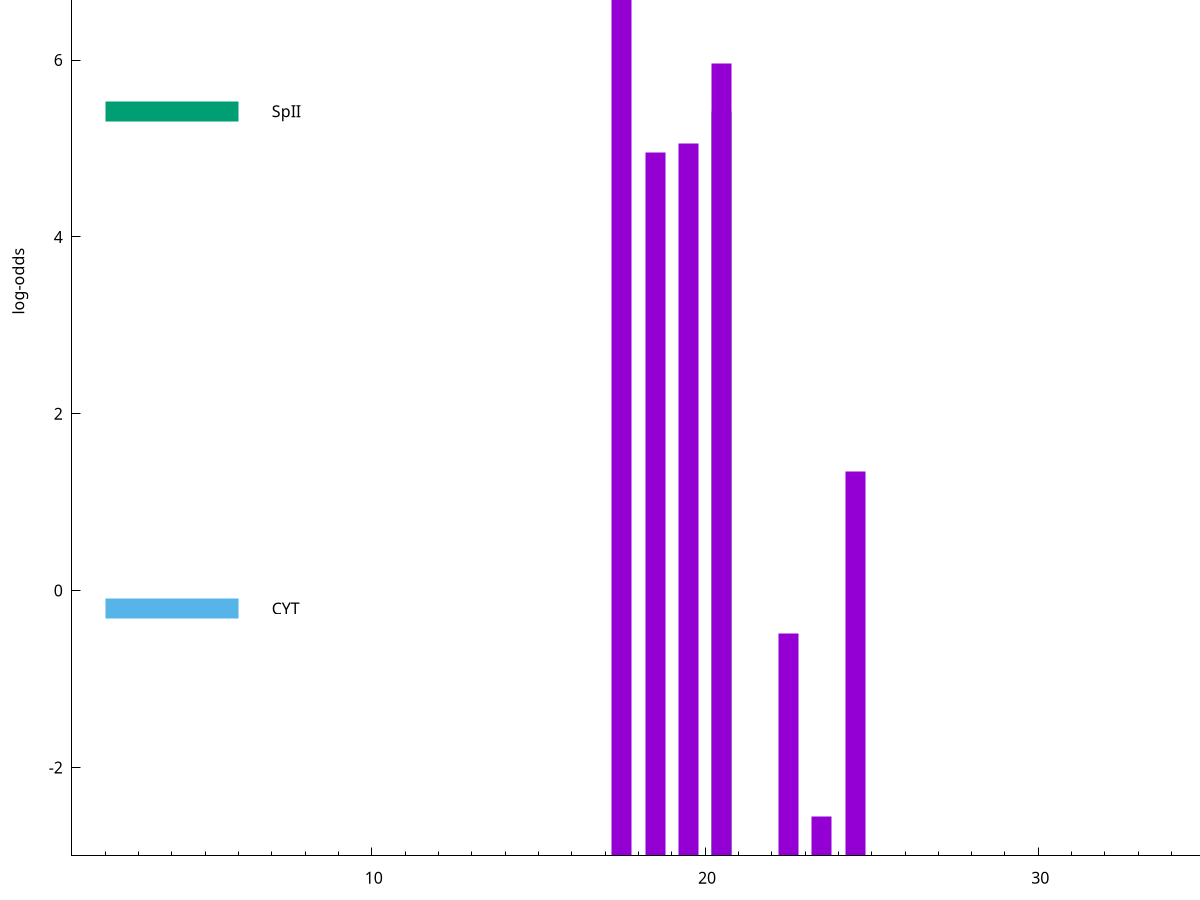 set title "LipoP predictions for SRR4017825.gff"
set size 2., 1.4
set xrange [1:70] 
set mxtics 10
set yrange [-3:10]
set y2range [0:13]
set ylabel "log-odds"
set term postscript eps color solid "Helvetica" 30
set output "SRR4017825.gff40.eps"
set arrow from 2,8.23171 to 6,8.23171 nohead lt 1 lw 20
set label "SpI" at 7,8.23171
set arrow from 2,5.42072 to 6,5.42072 nohead lt 2 lw 20
set label "SpII" at 7,5.42072
set arrow from 2,-0.200913 to 6,-0.200913 nohead lt 3 lw 20
set label "CYT" at 7,-0.200913
set arrow from 2,8.23171 to 6,8.23171 nohead lt 1 lw 20
set label "SpI" at 7,8.23171
# NOTE: The scores below are the log-odds scores with the threshold
# NOTE: subtracted (a hack to make gnuplot make the histogram all
# NOTE: look nice).
plot "-" axes x1y2 title "" with impulses lt 2 lw 20, "-" axes x1y2 title "" with impulses lt 1 lw 20
20.500000 8.420720
e
17.500000 10.413870
20.500000 8.962400
19.500000 8.056990
18.500000 7.948920
24.500000 4.350050
22.500000 2.514780
23.500000 0.450030
e
exit
